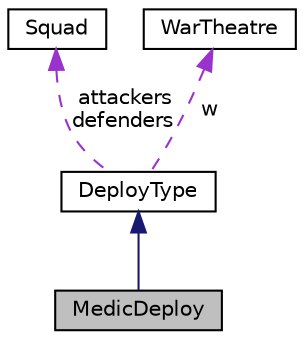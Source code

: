 digraph "MedicDeploy"
{
 // LATEX_PDF_SIZE
  edge [fontname="Helvetica",fontsize="10",labelfontname="Helvetica",labelfontsize="10"];
  node [fontname="Helvetica",fontsize="10",shape=record];
  Node1 [label="MedicDeploy",height=0.2,width=0.4,color="black", fillcolor="grey75", style="filled", fontcolor="black",tooltip="a MedicDeploy class"];
  Node2 -> Node1 [dir="back",color="midnightblue",fontsize="10",style="solid"];
  Node2 [label="DeployType",height=0.2,width=0.4,color="black", fillcolor="white", style="filled",URL="$classDeployType.html",tooltip="a DeployType class."];
  Node3 -> Node2 [dir="back",color="darkorchid3",fontsize="10",style="dashed",label=" attackers\ndefenders" ];
  Node3 [label="Squad",height=0.2,width=0.4,color="black", fillcolor="white", style="filled",URL="$classSquad.html",tooltip="a Squad class. a Product for Builder dp"];
  Node4 -> Node2 [dir="back",color="darkorchid3",fontsize="10",style="dashed",label=" w" ];
  Node4 [label="WarTheatre",height=0.2,width=0.4,color="black", fillcolor="white", style="filled",URL="$classWarTheatre.html",tooltip="a Wartheatre calss. this where the war takes place"];
}
